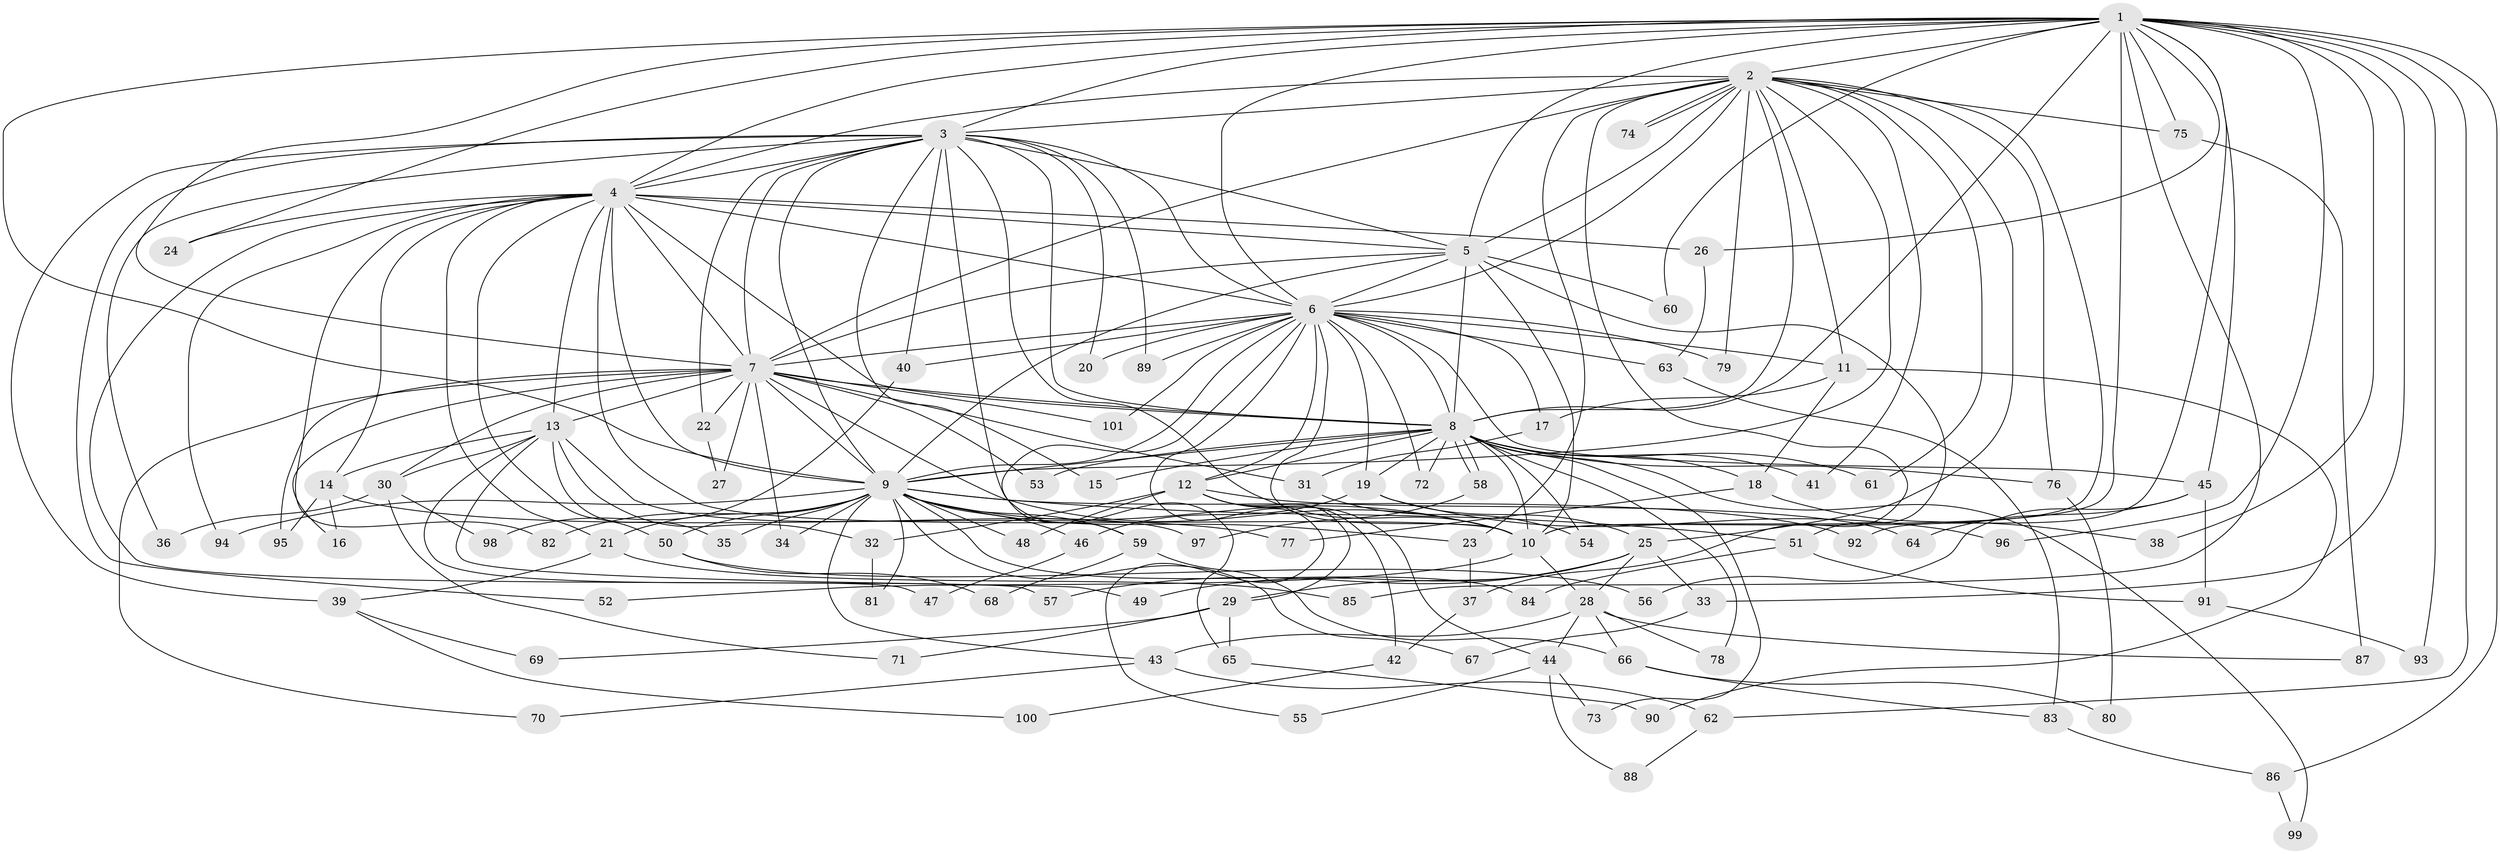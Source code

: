// coarse degree distribution, {13: 0.06451612903225806, 14: 0.03225806451612903, 12: 0.12903225806451613, 11: 0.03225806451612903, 8: 0.0967741935483871, 6: 0.12903225806451613, 5: 0.16129032258064516, 17: 0.03225806451612903, 2: 0.06451612903225806, 7: 0.06451612903225806, 4: 0.03225806451612903, 3: 0.16129032258064516}
// Generated by graph-tools (version 1.1) at 2025/49/03/04/25 22:49:36]
// undirected, 101 vertices, 227 edges
graph export_dot {
  node [color=gray90,style=filled];
  1;
  2;
  3;
  4;
  5;
  6;
  7;
  8;
  9;
  10;
  11;
  12;
  13;
  14;
  15;
  16;
  17;
  18;
  19;
  20;
  21;
  22;
  23;
  24;
  25;
  26;
  27;
  28;
  29;
  30;
  31;
  32;
  33;
  34;
  35;
  36;
  37;
  38;
  39;
  40;
  41;
  42;
  43;
  44;
  45;
  46;
  47;
  48;
  49;
  50;
  51;
  52;
  53;
  54;
  55;
  56;
  57;
  58;
  59;
  60;
  61;
  62;
  63;
  64;
  65;
  66;
  67;
  68;
  69;
  70;
  71;
  72;
  73;
  74;
  75;
  76;
  77;
  78;
  79;
  80;
  81;
  82;
  83;
  84;
  85;
  86;
  87;
  88;
  89;
  90;
  91;
  92;
  93;
  94;
  95;
  96;
  97;
  98;
  99;
  100;
  101;
  1 -- 2;
  1 -- 3;
  1 -- 4;
  1 -- 5;
  1 -- 6;
  1 -- 7;
  1 -- 8;
  1 -- 9;
  1 -- 10;
  1 -- 24;
  1 -- 26;
  1 -- 33;
  1 -- 38;
  1 -- 45;
  1 -- 60;
  1 -- 62;
  1 -- 75;
  1 -- 85;
  1 -- 86;
  1 -- 92;
  1 -- 93;
  1 -- 96;
  2 -- 3;
  2 -- 4;
  2 -- 5;
  2 -- 6;
  2 -- 7;
  2 -- 8;
  2 -- 9;
  2 -- 10;
  2 -- 11;
  2 -- 23;
  2 -- 25;
  2 -- 37;
  2 -- 41;
  2 -- 61;
  2 -- 74;
  2 -- 74;
  2 -- 75;
  2 -- 76;
  2 -- 79;
  3 -- 4;
  3 -- 5;
  3 -- 6;
  3 -- 7;
  3 -- 8;
  3 -- 9;
  3 -- 10;
  3 -- 15;
  3 -- 20;
  3 -- 22;
  3 -- 36;
  3 -- 39;
  3 -- 40;
  3 -- 52;
  3 -- 65;
  3 -- 89;
  4 -- 5;
  4 -- 6;
  4 -- 7;
  4 -- 8;
  4 -- 9;
  4 -- 10;
  4 -- 13;
  4 -- 14;
  4 -- 21;
  4 -- 24;
  4 -- 26;
  4 -- 50;
  4 -- 57;
  4 -- 82;
  4 -- 94;
  5 -- 6;
  5 -- 7;
  5 -- 8;
  5 -- 9;
  5 -- 10;
  5 -- 51;
  5 -- 60;
  6 -- 7;
  6 -- 8;
  6 -- 9;
  6 -- 10;
  6 -- 11;
  6 -- 12;
  6 -- 17;
  6 -- 19;
  6 -- 20;
  6 -- 40;
  6 -- 45;
  6 -- 55;
  6 -- 59;
  6 -- 63;
  6 -- 72;
  6 -- 79;
  6 -- 89;
  6 -- 101;
  7 -- 8;
  7 -- 9;
  7 -- 10;
  7 -- 13;
  7 -- 16;
  7 -- 22;
  7 -- 27;
  7 -- 30;
  7 -- 31;
  7 -- 34;
  7 -- 53;
  7 -- 70;
  7 -- 95;
  7 -- 101;
  8 -- 9;
  8 -- 10;
  8 -- 12;
  8 -- 15;
  8 -- 18;
  8 -- 19;
  8 -- 41;
  8 -- 53;
  8 -- 54;
  8 -- 58;
  8 -- 58;
  8 -- 61;
  8 -- 72;
  8 -- 73;
  8 -- 76;
  8 -- 78;
  8 -- 99;
  9 -- 10;
  9 -- 21;
  9 -- 23;
  9 -- 34;
  9 -- 35;
  9 -- 43;
  9 -- 46;
  9 -- 48;
  9 -- 50;
  9 -- 51;
  9 -- 59;
  9 -- 67;
  9 -- 81;
  9 -- 82;
  9 -- 84;
  9 -- 92;
  9 -- 94;
  10 -- 28;
  10 -- 52;
  11 -- 17;
  11 -- 18;
  11 -- 90;
  12 -- 29;
  12 -- 32;
  12 -- 42;
  12 -- 44;
  12 -- 48;
  12 -- 64;
  13 -- 14;
  13 -- 30;
  13 -- 32;
  13 -- 35;
  13 -- 47;
  13 -- 49;
  13 -- 97;
  14 -- 16;
  14 -- 77;
  14 -- 95;
  17 -- 31;
  18 -- 38;
  18 -- 77;
  19 -- 25;
  19 -- 46;
  19 -- 96;
  21 -- 39;
  21 -- 85;
  22 -- 27;
  23 -- 37;
  25 -- 28;
  25 -- 29;
  25 -- 33;
  25 -- 49;
  25 -- 57;
  26 -- 63;
  28 -- 43;
  28 -- 44;
  28 -- 66;
  28 -- 78;
  28 -- 87;
  29 -- 65;
  29 -- 69;
  29 -- 71;
  30 -- 36;
  30 -- 71;
  30 -- 98;
  31 -- 54;
  32 -- 81;
  33 -- 67;
  37 -- 42;
  39 -- 69;
  39 -- 100;
  40 -- 98;
  42 -- 100;
  43 -- 62;
  43 -- 70;
  44 -- 55;
  44 -- 73;
  44 -- 88;
  45 -- 56;
  45 -- 64;
  45 -- 91;
  46 -- 47;
  50 -- 56;
  50 -- 68;
  51 -- 84;
  51 -- 91;
  58 -- 97;
  59 -- 66;
  59 -- 68;
  62 -- 88;
  63 -- 83;
  65 -- 90;
  66 -- 80;
  66 -- 83;
  75 -- 87;
  76 -- 80;
  83 -- 86;
  86 -- 99;
  91 -- 93;
}
